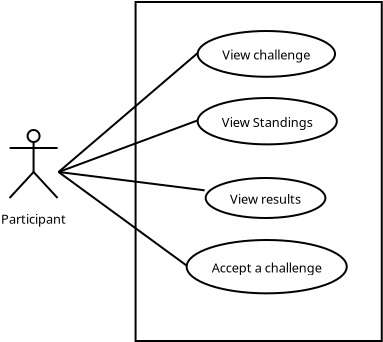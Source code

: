 <?xml version="1.0" encoding="UTF-8"?>
<dia:diagram xmlns:dia="http://www.lysator.liu.se/~alla/dia/">
  <dia:layer name="Background" visible="true" active="true">
    <dia:object type="UML - Actor" version="0" id="O0">
      <dia:attribute name="obj_pos">
        <dia:point val="11.449,12.85"/>
      </dia:attribute>
      <dia:attribute name="obj_bb">
        <dia:rectangle val="9.956,10.1;12.961,15.6"/>
      </dia:attribute>
      <dia:attribute name="meta">
        <dia:composite type="dict"/>
      </dia:attribute>
      <dia:attribute name="elem_corner">
        <dia:point val="10.199,10.15"/>
      </dia:attribute>
      <dia:attribute name="elem_width">
        <dia:real val="2.5"/>
      </dia:attribute>
      <dia:attribute name="elem_height">
        <dia:real val="5.4"/>
      </dia:attribute>
      <dia:attribute name="line_width">
        <dia:real val="0.1"/>
      </dia:attribute>
      <dia:attribute name="line_colour">
        <dia:color val="#000000"/>
      </dia:attribute>
      <dia:attribute name="fill_colour">
        <dia:color val="#ffffff"/>
      </dia:attribute>
      <dia:attribute name="text">
        <dia:composite type="text">
          <dia:attribute name="string">
            <dia:string>#Participant#</dia:string>
          </dia:attribute>
          <dia:attribute name="font">
            <dia:font family="sans" style="0" name="Helvetica"/>
          </dia:attribute>
          <dia:attribute name="height">
            <dia:real val="0.8"/>
          </dia:attribute>
          <dia:attribute name="pos">
            <dia:point val="11.449,15.39"/>
          </dia:attribute>
          <dia:attribute name="color">
            <dia:color val="#000000"/>
          </dia:attribute>
          <dia:attribute name="alignment">
            <dia:enum val="1"/>
          </dia:attribute>
        </dia:composite>
      </dia:attribute>
    </dia:object>
    <dia:object type="Standard - Box" version="0" id="O1">
      <dia:attribute name="obj_pos">
        <dia:point val="16.549,4.35"/>
      </dia:attribute>
      <dia:attribute name="obj_bb">
        <dia:rectangle val="16.499,4.3;28.909,21.35"/>
      </dia:attribute>
      <dia:attribute name="elem_corner">
        <dia:point val="16.549,4.35"/>
      </dia:attribute>
      <dia:attribute name="elem_width">
        <dia:real val="12.31"/>
      </dia:attribute>
      <dia:attribute name="elem_height">
        <dia:real val="16.95"/>
      </dia:attribute>
      <dia:attribute name="border_width">
        <dia:real val="0.1"/>
      </dia:attribute>
      <dia:attribute name="show_background">
        <dia:boolean val="false"/>
      </dia:attribute>
    </dia:object>
    <dia:object type="UML - Usecase" version="0" id="O2">
      <dia:attribute name="obj_pos">
        <dia:point val="19.654,5.8"/>
      </dia:attribute>
      <dia:attribute name="obj_bb">
        <dia:rectangle val="19.604,5.75;26.316,8.054"/>
      </dia:attribute>
      <dia:attribute name="meta">
        <dia:composite type="dict"/>
      </dia:attribute>
      <dia:attribute name="elem_corner">
        <dia:point val="19.654,5.8"/>
      </dia:attribute>
      <dia:attribute name="elem_width">
        <dia:real val="6.613"/>
      </dia:attribute>
      <dia:attribute name="elem_height">
        <dia:real val="2.204"/>
      </dia:attribute>
      <dia:attribute name="line_width">
        <dia:real val="0.1"/>
      </dia:attribute>
      <dia:attribute name="line_colour">
        <dia:color val="#000000"/>
      </dia:attribute>
      <dia:attribute name="fill_colour">
        <dia:color val="#ffffff"/>
      </dia:attribute>
      <dia:attribute name="text_outside">
        <dia:boolean val="false"/>
      </dia:attribute>
      <dia:attribute name="collaboration">
        <dia:boolean val="false"/>
      </dia:attribute>
      <dia:attribute name="text">
        <dia:composite type="text">
          <dia:attribute name="string">
            <dia:string>#View challenge#</dia:string>
          </dia:attribute>
          <dia:attribute name="font">
            <dia:font family="sans" style="0" name="Helvetica"/>
          </dia:attribute>
          <dia:attribute name="height">
            <dia:real val="0.8"/>
          </dia:attribute>
          <dia:attribute name="pos">
            <dia:point val="22.96,7.142"/>
          </dia:attribute>
          <dia:attribute name="color">
            <dia:color val="#000000"/>
          </dia:attribute>
          <dia:attribute name="alignment">
            <dia:enum val="1"/>
          </dia:attribute>
        </dia:composite>
      </dia:attribute>
    </dia:object>
    <dia:object type="UML - Usecase" version="0" id="O3">
      <dia:attribute name="obj_pos">
        <dia:point val="19.654,9.15"/>
      </dia:attribute>
      <dia:attribute name="obj_bb">
        <dia:rectangle val="19.604,9.1;26.411,11.436"/>
      </dia:attribute>
      <dia:attribute name="meta">
        <dia:composite type="dict"/>
      </dia:attribute>
      <dia:attribute name="elem_corner">
        <dia:point val="19.654,9.15"/>
      </dia:attribute>
      <dia:attribute name="elem_width">
        <dia:real val="6.708"/>
      </dia:attribute>
      <dia:attribute name="elem_height">
        <dia:real val="2.236"/>
      </dia:attribute>
      <dia:attribute name="line_width">
        <dia:real val="0.1"/>
      </dia:attribute>
      <dia:attribute name="line_colour">
        <dia:color val="#000000"/>
      </dia:attribute>
      <dia:attribute name="fill_colour">
        <dia:color val="#ffffff"/>
      </dia:attribute>
      <dia:attribute name="text_outside">
        <dia:boolean val="false"/>
      </dia:attribute>
      <dia:attribute name="collaboration">
        <dia:boolean val="false"/>
      </dia:attribute>
      <dia:attribute name="text">
        <dia:composite type="text">
          <dia:attribute name="string">
            <dia:string>#View Standings#</dia:string>
          </dia:attribute>
          <dia:attribute name="font">
            <dia:font family="sans" style="0" name="Helvetica"/>
          </dia:attribute>
          <dia:attribute name="height">
            <dia:real val="0.8"/>
          </dia:attribute>
          <dia:attribute name="pos">
            <dia:point val="23.008,10.508"/>
          </dia:attribute>
          <dia:attribute name="color">
            <dia:color val="#000000"/>
          </dia:attribute>
          <dia:attribute name="alignment">
            <dia:enum val="1"/>
          </dia:attribute>
        </dia:composite>
      </dia:attribute>
    </dia:object>
    <dia:object type="UML - Usecase" version="0" id="O4">
      <dia:attribute name="obj_pos">
        <dia:point val="20.054,13.15"/>
      </dia:attribute>
      <dia:attribute name="obj_bb">
        <dia:rectangle val="20.004,13.1;25.904,15.2"/>
      </dia:attribute>
      <dia:attribute name="meta">
        <dia:composite type="dict"/>
      </dia:attribute>
      <dia:attribute name="elem_corner">
        <dia:point val="20.054,13.15"/>
      </dia:attribute>
      <dia:attribute name="elem_width">
        <dia:real val="5.8"/>
      </dia:attribute>
      <dia:attribute name="elem_height">
        <dia:real val="2"/>
      </dia:attribute>
      <dia:attribute name="line_width">
        <dia:real val="0.1"/>
      </dia:attribute>
      <dia:attribute name="line_colour">
        <dia:color val="#000000"/>
      </dia:attribute>
      <dia:attribute name="fill_colour">
        <dia:color val="#ffffff"/>
      </dia:attribute>
      <dia:attribute name="text_outside">
        <dia:boolean val="false"/>
      </dia:attribute>
      <dia:attribute name="collaboration">
        <dia:boolean val="false"/>
      </dia:attribute>
      <dia:attribute name="text">
        <dia:composite type="text">
          <dia:attribute name="string">
            <dia:string>#View results#</dia:string>
          </dia:attribute>
          <dia:attribute name="font">
            <dia:font family="sans" style="0" name="Helvetica"/>
          </dia:attribute>
          <dia:attribute name="height">
            <dia:real val="0.8"/>
          </dia:attribute>
          <dia:attribute name="pos">
            <dia:point val="22.954,14.39"/>
          </dia:attribute>
          <dia:attribute name="color">
            <dia:color val="#000000"/>
          </dia:attribute>
          <dia:attribute name="alignment">
            <dia:enum val="1"/>
          </dia:attribute>
        </dia:composite>
      </dia:attribute>
    </dia:object>
    <dia:object type="UML - Usecase" version="0" id="O5">
      <dia:attribute name="obj_pos">
        <dia:point val="19.104,16.25"/>
      </dia:attribute>
      <dia:attribute name="obj_bb">
        <dia:rectangle val="19.054,16.2;26.841,18.863"/>
      </dia:attribute>
      <dia:attribute name="meta">
        <dia:composite type="dict"/>
      </dia:attribute>
      <dia:attribute name="elem_corner">
        <dia:point val="19.104,16.25"/>
      </dia:attribute>
      <dia:attribute name="elem_width">
        <dia:real val="7.688"/>
      </dia:attribute>
      <dia:attribute name="elem_height">
        <dia:real val="2.562"/>
      </dia:attribute>
      <dia:attribute name="line_width">
        <dia:real val="0.1"/>
      </dia:attribute>
      <dia:attribute name="line_colour">
        <dia:color val="#000000"/>
      </dia:attribute>
      <dia:attribute name="fill_colour">
        <dia:color val="#ffffff"/>
      </dia:attribute>
      <dia:attribute name="text_outside">
        <dia:boolean val="false"/>
      </dia:attribute>
      <dia:attribute name="collaboration">
        <dia:boolean val="false"/>
      </dia:attribute>
      <dia:attribute name="text">
        <dia:composite type="text">
          <dia:attribute name="string">
            <dia:string>#Accept a challenge#</dia:string>
          </dia:attribute>
          <dia:attribute name="font">
            <dia:font family="sans" style="0" name="Helvetica"/>
          </dia:attribute>
          <dia:attribute name="height">
            <dia:real val="0.8"/>
          </dia:attribute>
          <dia:attribute name="pos">
            <dia:point val="22.948,17.771"/>
          </dia:attribute>
          <dia:attribute name="color">
            <dia:color val="#000000"/>
          </dia:attribute>
          <dia:attribute name="alignment">
            <dia:enum val="1"/>
          </dia:attribute>
        </dia:composite>
      </dia:attribute>
    </dia:object>
    <dia:object type="Standard - Line" version="0" id="O6">
      <dia:attribute name="obj_pos">
        <dia:point val="12.699,12.85"/>
      </dia:attribute>
      <dia:attribute name="obj_bb">
        <dia:rectangle val="12.628,6.832;19.724,12.921"/>
      </dia:attribute>
      <dia:attribute name="conn_endpoints">
        <dia:point val="12.699,12.85"/>
        <dia:point val="19.654,6.902"/>
      </dia:attribute>
      <dia:attribute name="numcp">
        <dia:int val="1"/>
      </dia:attribute>
      <dia:connections>
        <dia:connection handle="0" to="O0" connection="4"/>
        <dia:connection handle="1" to="O2" connection="3"/>
      </dia:connections>
    </dia:object>
    <dia:object type="Standard - Line" version="0" id="O7">
      <dia:attribute name="obj_pos">
        <dia:point val="12.699,12.85"/>
      </dia:attribute>
      <dia:attribute name="obj_bb">
        <dia:rectangle val="12.643,12.794;20.06,13.832"/>
      </dia:attribute>
      <dia:attribute name="conn_endpoints">
        <dia:point val="12.699,12.85"/>
        <dia:point val="20.004,13.776"/>
      </dia:attribute>
      <dia:attribute name="numcp">
        <dia:int val="1"/>
      </dia:attribute>
      <dia:connections>
        <dia:connection handle="0" to="O0" connection="4"/>
        <dia:connection handle="1" to="O4" connection="8"/>
      </dia:connections>
    </dia:object>
    <dia:object type="Standard - Line" version="0" id="O8">
      <dia:attribute name="obj_pos">
        <dia:point val="12.699,12.85"/>
      </dia:attribute>
      <dia:attribute name="obj_bb">
        <dia:rectangle val="12.629,12.78;19.174,17.601"/>
      </dia:attribute>
      <dia:attribute name="conn_endpoints">
        <dia:point val="12.699,12.85"/>
        <dia:point val="19.104,17.531"/>
      </dia:attribute>
      <dia:attribute name="numcp">
        <dia:int val="1"/>
      </dia:attribute>
      <dia:connections>
        <dia:connection handle="0" to="O0" connection="4"/>
        <dia:connection handle="1" to="O5" connection="3"/>
      </dia:connections>
    </dia:object>
    <dia:object type="Standard - Line" version="0" id="O9">
      <dia:attribute name="obj_pos">
        <dia:point val="12.699,12.85"/>
      </dia:attribute>
      <dia:attribute name="obj_bb">
        <dia:rectangle val="12.634,10.204;19.718,12.914"/>
      </dia:attribute>
      <dia:attribute name="conn_endpoints">
        <dia:point val="12.699,12.85"/>
        <dia:point val="19.654,10.268"/>
      </dia:attribute>
      <dia:attribute name="numcp">
        <dia:int val="1"/>
      </dia:attribute>
      <dia:connections>
        <dia:connection handle="0" to="O0" connection="4"/>
        <dia:connection handle="1" to="O3" connection="3"/>
      </dia:connections>
    </dia:object>
  </dia:layer>
</dia:diagram>
